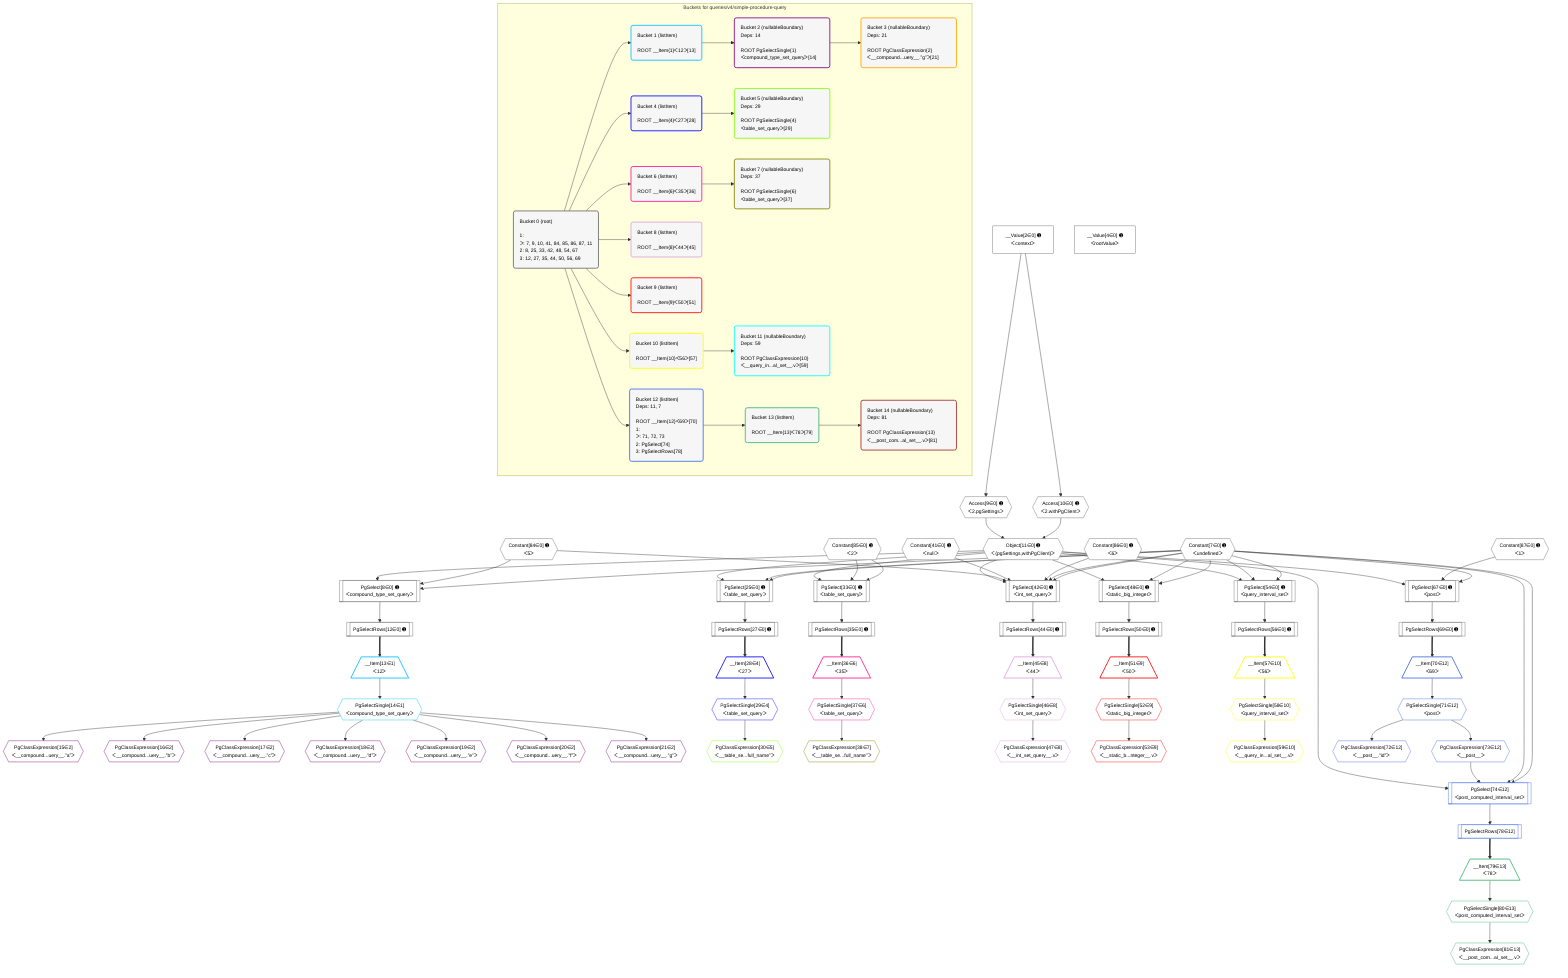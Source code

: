 %%{init: {'themeVariables': { 'fontSize': '12px'}}}%%
graph TD
    classDef path fill:#eee,stroke:#000,color:#000
    classDef plan fill:#fff,stroke-width:1px,color:#000
    classDef itemplan fill:#fff,stroke-width:2px,color:#000
    classDef unbatchedplan fill:#dff,stroke-width:1px,color:#000
    classDef sideeffectplan fill:#fcc,stroke-width:2px,color:#000
    classDef bucket fill:#f6f6f6,color:#000,stroke-width:2px,text-align:left


    %% plan dependencies
    PgSelect42[["PgSelect[42∈0] ➊<br />ᐸint_set_queryᐳ"]]:::plan
    Object11{{"Object[11∈0] ➊<br />ᐸ{pgSettings,withPgClient}ᐳ"}}:::plan
    Constant84{{"Constant[84∈0] ➊<br />ᐸ5ᐳ"}}:::plan
    Constant41{{"Constant[41∈0] ➊<br />ᐸnullᐳ"}}:::plan
    Constant86{{"Constant[86∈0] ➊<br />ᐸ6ᐳ"}}:::plan
    Constant7{{"Constant[7∈0] ➊<br />ᐸundefinedᐳ"}}:::plan
    Object11 & Constant84 & Constant41 & Constant86 & Constant7 & Constant7 --> PgSelect42
    PgSelect8[["PgSelect[8∈0] ➊<br />ᐸcompound_type_set_queryᐳ"]]:::plan
    Object11 & Constant84 & Constant7 --> PgSelect8
    PgSelect25[["PgSelect[25∈0] ➊<br />ᐸtable_set_queryᐳ"]]:::plan
    Object11 & Constant7 & Constant7 --> PgSelect25
    PgSelect33[["PgSelect[33∈0] ➊<br />ᐸtable_set_queryᐳ"]]:::plan
    Constant85{{"Constant[85∈0] ➊<br />ᐸ2ᐳ"}}:::plan
    Object11 & Constant85 & Constant85 --> PgSelect33
    PgSelect48[["PgSelect[48∈0] ➊<br />ᐸstatic_big_integerᐳ"]]:::plan
    Object11 & Constant7 & Constant7 --> PgSelect48
    PgSelect54[["PgSelect[54∈0] ➊<br />ᐸquery_interval_setᐳ"]]:::plan
    Object11 & Constant7 & Constant7 --> PgSelect54
    PgSelect67[["PgSelect[67∈0] ➊<br />ᐸpostᐳ"]]:::plan
    Constant87{{"Constant[87∈0] ➊<br />ᐸ1ᐳ"}}:::plan
    Object11 & Constant87 & Constant7 --> PgSelect67
    Access9{{"Access[9∈0] ➊<br />ᐸ2.pgSettingsᐳ"}}:::plan
    Access10{{"Access[10∈0] ➊<br />ᐸ2.withPgClientᐳ"}}:::plan
    Access9 & Access10 --> Object11
    __Value2["__Value[2∈0] ➊<br />ᐸcontextᐳ"]:::plan
    __Value2 --> Access9
    __Value2 --> Access10
    PgSelectRows12[["PgSelectRows[12∈0] ➊"]]:::plan
    PgSelect8 --> PgSelectRows12
    PgSelectRows27[["PgSelectRows[27∈0] ➊"]]:::plan
    PgSelect25 --> PgSelectRows27
    PgSelectRows35[["PgSelectRows[35∈0] ➊"]]:::plan
    PgSelect33 --> PgSelectRows35
    PgSelectRows44[["PgSelectRows[44∈0] ➊"]]:::plan
    PgSelect42 --> PgSelectRows44
    PgSelectRows50[["PgSelectRows[50∈0] ➊"]]:::plan
    PgSelect48 --> PgSelectRows50
    PgSelectRows56[["PgSelectRows[56∈0] ➊"]]:::plan
    PgSelect54 --> PgSelectRows56
    PgSelectRows69[["PgSelectRows[69∈0] ➊"]]:::plan
    PgSelect67 --> PgSelectRows69
    __Value4["__Value[4∈0] ➊<br />ᐸrootValueᐳ"]:::plan
    __Item13[/"__Item[13∈1]<br />ᐸ12ᐳ"\]:::itemplan
    PgSelectRows12 ==> __Item13
    PgSelectSingle14{{"PgSelectSingle[14∈1]<br />ᐸcompound_type_set_queryᐳ"}}:::plan
    __Item13 --> PgSelectSingle14
    PgClassExpression15{{"PgClassExpression[15∈2]<br />ᐸ__compound...uery__.”a”ᐳ"}}:::plan
    PgSelectSingle14 --> PgClassExpression15
    PgClassExpression16{{"PgClassExpression[16∈2]<br />ᐸ__compound...uery__.”b”ᐳ"}}:::plan
    PgSelectSingle14 --> PgClassExpression16
    PgClassExpression17{{"PgClassExpression[17∈2]<br />ᐸ__compound...uery__.”c”ᐳ"}}:::plan
    PgSelectSingle14 --> PgClassExpression17
    PgClassExpression18{{"PgClassExpression[18∈2]<br />ᐸ__compound...uery__.”d”ᐳ"}}:::plan
    PgSelectSingle14 --> PgClassExpression18
    PgClassExpression19{{"PgClassExpression[19∈2]<br />ᐸ__compound...uery__.”e”ᐳ"}}:::plan
    PgSelectSingle14 --> PgClassExpression19
    PgClassExpression20{{"PgClassExpression[20∈2]<br />ᐸ__compound...uery__.”f”ᐳ"}}:::plan
    PgSelectSingle14 --> PgClassExpression20
    PgClassExpression21{{"PgClassExpression[21∈2]<br />ᐸ__compound...uery__.”g”ᐳ"}}:::plan
    PgSelectSingle14 --> PgClassExpression21
    __Item28[/"__Item[28∈4]<br />ᐸ27ᐳ"\]:::itemplan
    PgSelectRows27 ==> __Item28
    PgSelectSingle29{{"PgSelectSingle[29∈4]<br />ᐸtable_set_queryᐳ"}}:::plan
    __Item28 --> PgSelectSingle29
    PgClassExpression30{{"PgClassExpression[30∈5]<br />ᐸ__table_se...full_name”ᐳ"}}:::plan
    PgSelectSingle29 --> PgClassExpression30
    __Item36[/"__Item[36∈6]<br />ᐸ35ᐳ"\]:::itemplan
    PgSelectRows35 ==> __Item36
    PgSelectSingle37{{"PgSelectSingle[37∈6]<br />ᐸtable_set_queryᐳ"}}:::plan
    __Item36 --> PgSelectSingle37
    PgClassExpression38{{"PgClassExpression[38∈7]<br />ᐸ__table_se...full_name”ᐳ"}}:::plan
    PgSelectSingle37 --> PgClassExpression38
    __Item45[/"__Item[45∈8]<br />ᐸ44ᐳ"\]:::itemplan
    PgSelectRows44 ==> __Item45
    PgSelectSingle46{{"PgSelectSingle[46∈8]<br />ᐸint_set_queryᐳ"}}:::plan
    __Item45 --> PgSelectSingle46
    PgClassExpression47{{"PgClassExpression[47∈8]<br />ᐸ__int_set_query__.vᐳ"}}:::plan
    PgSelectSingle46 --> PgClassExpression47
    __Item51[/"__Item[51∈9]<br />ᐸ50ᐳ"\]:::itemplan
    PgSelectRows50 ==> __Item51
    PgSelectSingle52{{"PgSelectSingle[52∈9]<br />ᐸstatic_big_integerᐳ"}}:::plan
    __Item51 --> PgSelectSingle52
    PgClassExpression53{{"PgClassExpression[53∈9]<br />ᐸ__static_b...nteger__.vᐳ"}}:::plan
    PgSelectSingle52 --> PgClassExpression53
    __Item57[/"__Item[57∈10]<br />ᐸ56ᐳ"\]:::itemplan
    PgSelectRows56 ==> __Item57
    PgSelectSingle58{{"PgSelectSingle[58∈10]<br />ᐸquery_interval_setᐳ"}}:::plan
    __Item57 --> PgSelectSingle58
    PgClassExpression59{{"PgClassExpression[59∈10]<br />ᐸ__query_in...al_set__.vᐳ"}}:::plan
    PgSelectSingle58 --> PgClassExpression59
    PgSelect74[["PgSelect[74∈12]<br />ᐸpost_computed_interval_setᐳ"]]:::plan
    PgClassExpression73{{"PgClassExpression[73∈12]<br />ᐸ__post__ᐳ"}}:::plan
    Object11 & PgClassExpression73 & Constant7 & Constant7 --> PgSelect74
    __Item70[/"__Item[70∈12]<br />ᐸ69ᐳ"\]:::itemplan
    PgSelectRows69 ==> __Item70
    PgSelectSingle71{{"PgSelectSingle[71∈12]<br />ᐸpostᐳ"}}:::plan
    __Item70 --> PgSelectSingle71
    PgClassExpression72{{"PgClassExpression[72∈12]<br />ᐸ__post__.”id”ᐳ"}}:::plan
    PgSelectSingle71 --> PgClassExpression72
    PgSelectSingle71 --> PgClassExpression73
    PgSelectRows78[["PgSelectRows[78∈12]"]]:::plan
    PgSelect74 --> PgSelectRows78
    __Item79[/"__Item[79∈13]<br />ᐸ78ᐳ"\]:::itemplan
    PgSelectRows78 ==> __Item79
    PgSelectSingle80{{"PgSelectSingle[80∈13]<br />ᐸpost_computed_interval_setᐳ"}}:::plan
    __Item79 --> PgSelectSingle80
    PgClassExpression81{{"PgClassExpression[81∈13]<br />ᐸ__post_com...al_set__.vᐳ"}}:::plan
    PgSelectSingle80 --> PgClassExpression81

    %% define steps

    subgraph "Buckets for queries/v4/simple-procedure-query"
    Bucket0("Bucket 0 (root)<br /><br />1: <br />ᐳ: 7, 9, 10, 41, 84, 85, 86, 87, 11<br />2: 8, 25, 33, 42, 48, 54, 67<br />3: 12, 27, 35, 44, 50, 56, 69"):::bucket
    classDef bucket0 stroke:#696969
    class Bucket0,__Value2,__Value4,Constant7,PgSelect8,Access9,Access10,Object11,PgSelectRows12,PgSelect25,PgSelectRows27,PgSelect33,PgSelectRows35,Constant41,PgSelect42,PgSelectRows44,PgSelect48,PgSelectRows50,PgSelect54,PgSelectRows56,PgSelect67,PgSelectRows69,Constant84,Constant85,Constant86,Constant87 bucket0
    Bucket1("Bucket 1 (listItem)<br /><br />ROOT __Item{1}ᐸ12ᐳ[13]"):::bucket
    classDef bucket1 stroke:#00bfff
    class Bucket1,__Item13,PgSelectSingle14 bucket1
    Bucket2("Bucket 2 (nullableBoundary)<br />Deps: 14<br /><br />ROOT PgSelectSingle{1}ᐸcompound_type_set_queryᐳ[14]"):::bucket
    classDef bucket2 stroke:#7f007f
    class Bucket2,PgClassExpression15,PgClassExpression16,PgClassExpression17,PgClassExpression18,PgClassExpression19,PgClassExpression20,PgClassExpression21 bucket2
    Bucket3("Bucket 3 (nullableBoundary)<br />Deps: 21<br /><br />ROOT PgClassExpression{2}ᐸ__compound...uery__.”g”ᐳ[21]"):::bucket
    classDef bucket3 stroke:#ffa500
    class Bucket3 bucket3
    Bucket4("Bucket 4 (listItem)<br /><br />ROOT __Item{4}ᐸ27ᐳ[28]"):::bucket
    classDef bucket4 stroke:#0000ff
    class Bucket4,__Item28,PgSelectSingle29 bucket4
    Bucket5("Bucket 5 (nullableBoundary)<br />Deps: 29<br /><br />ROOT PgSelectSingle{4}ᐸtable_set_queryᐳ[29]"):::bucket
    classDef bucket5 stroke:#7fff00
    class Bucket5,PgClassExpression30 bucket5
    Bucket6("Bucket 6 (listItem)<br /><br />ROOT __Item{6}ᐸ35ᐳ[36]"):::bucket
    classDef bucket6 stroke:#ff1493
    class Bucket6,__Item36,PgSelectSingle37 bucket6
    Bucket7("Bucket 7 (nullableBoundary)<br />Deps: 37<br /><br />ROOT PgSelectSingle{6}ᐸtable_set_queryᐳ[37]"):::bucket
    classDef bucket7 stroke:#808000
    class Bucket7,PgClassExpression38 bucket7
    Bucket8("Bucket 8 (listItem)<br /><br />ROOT __Item{8}ᐸ44ᐳ[45]"):::bucket
    classDef bucket8 stroke:#dda0dd
    class Bucket8,__Item45,PgSelectSingle46,PgClassExpression47 bucket8
    Bucket9("Bucket 9 (listItem)<br /><br />ROOT __Item{9}ᐸ50ᐳ[51]"):::bucket
    classDef bucket9 stroke:#ff0000
    class Bucket9,__Item51,PgSelectSingle52,PgClassExpression53 bucket9
    Bucket10("Bucket 10 (listItem)<br /><br />ROOT __Item{10}ᐸ56ᐳ[57]"):::bucket
    classDef bucket10 stroke:#ffff00
    class Bucket10,__Item57,PgSelectSingle58,PgClassExpression59 bucket10
    Bucket11("Bucket 11 (nullableBoundary)<br />Deps: 59<br /><br />ROOT PgClassExpression{10}ᐸ__query_in...al_set__.vᐳ[59]"):::bucket
    classDef bucket11 stroke:#00ffff
    class Bucket11 bucket11
    Bucket12("Bucket 12 (listItem)<br />Deps: 11, 7<br /><br />ROOT __Item{12}ᐸ69ᐳ[70]<br />1: <br />ᐳ: 71, 72, 73<br />2: PgSelect[74]<br />3: PgSelectRows[78]"):::bucket
    classDef bucket12 stroke:#4169e1
    class Bucket12,__Item70,PgSelectSingle71,PgClassExpression72,PgClassExpression73,PgSelect74,PgSelectRows78 bucket12
    Bucket13("Bucket 13 (listItem)<br /><br />ROOT __Item{13}ᐸ78ᐳ[79]"):::bucket
    classDef bucket13 stroke:#3cb371
    class Bucket13,__Item79,PgSelectSingle80,PgClassExpression81 bucket13
    Bucket14("Bucket 14 (nullableBoundary)<br />Deps: 81<br /><br />ROOT PgClassExpression{13}ᐸ__post_com...al_set__.vᐳ[81]"):::bucket
    classDef bucket14 stroke:#a52a2a
    class Bucket14 bucket14
    Bucket0 --> Bucket1 & Bucket4 & Bucket6 & Bucket8 & Bucket9 & Bucket10 & Bucket12
    Bucket1 --> Bucket2
    Bucket2 --> Bucket3
    Bucket4 --> Bucket5
    Bucket6 --> Bucket7
    Bucket10 --> Bucket11
    Bucket12 --> Bucket13
    Bucket13 --> Bucket14
    end